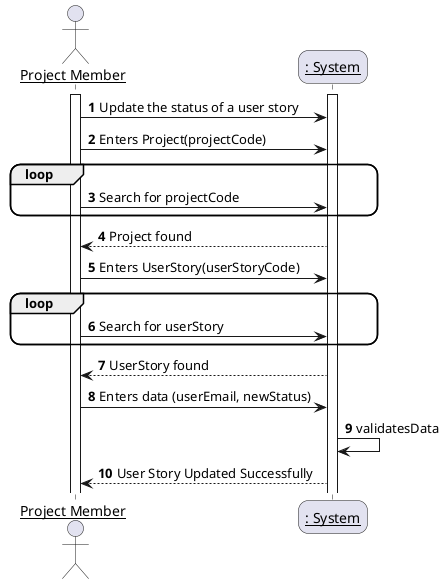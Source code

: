 @startuml
'https://plantuml.com/sequence-diagramskinparam sequenceArrowThickness 2
skinparam roundcorner 20
skinparam maxmessagesize 0
skinparam sequenceParticipant underline

skinparam sequence {

ParticipantFontName Aapex
ParticipantFontSize 14

ActorFontSize 14
ActorFontName Aapex
}
autonumber
actor "Project Member" as PM
participant ": System" as System
Activate PM
Activate System
PM -> System : Update the status of a user story

PM -> System : Enters Project(projectCode)
loop
PM -> System : Search for projectCode
end
System --> PM : Project found

PM -> System : Enters UserStory(userStoryCode)
loop
PM -> System : Search for userStory
end
System --> PM : UserStory found

PM -> System : Enters data (userEmail, newStatus)
System -> System : validatesData
System --> PM : User Story Updated Successfully

@enduml